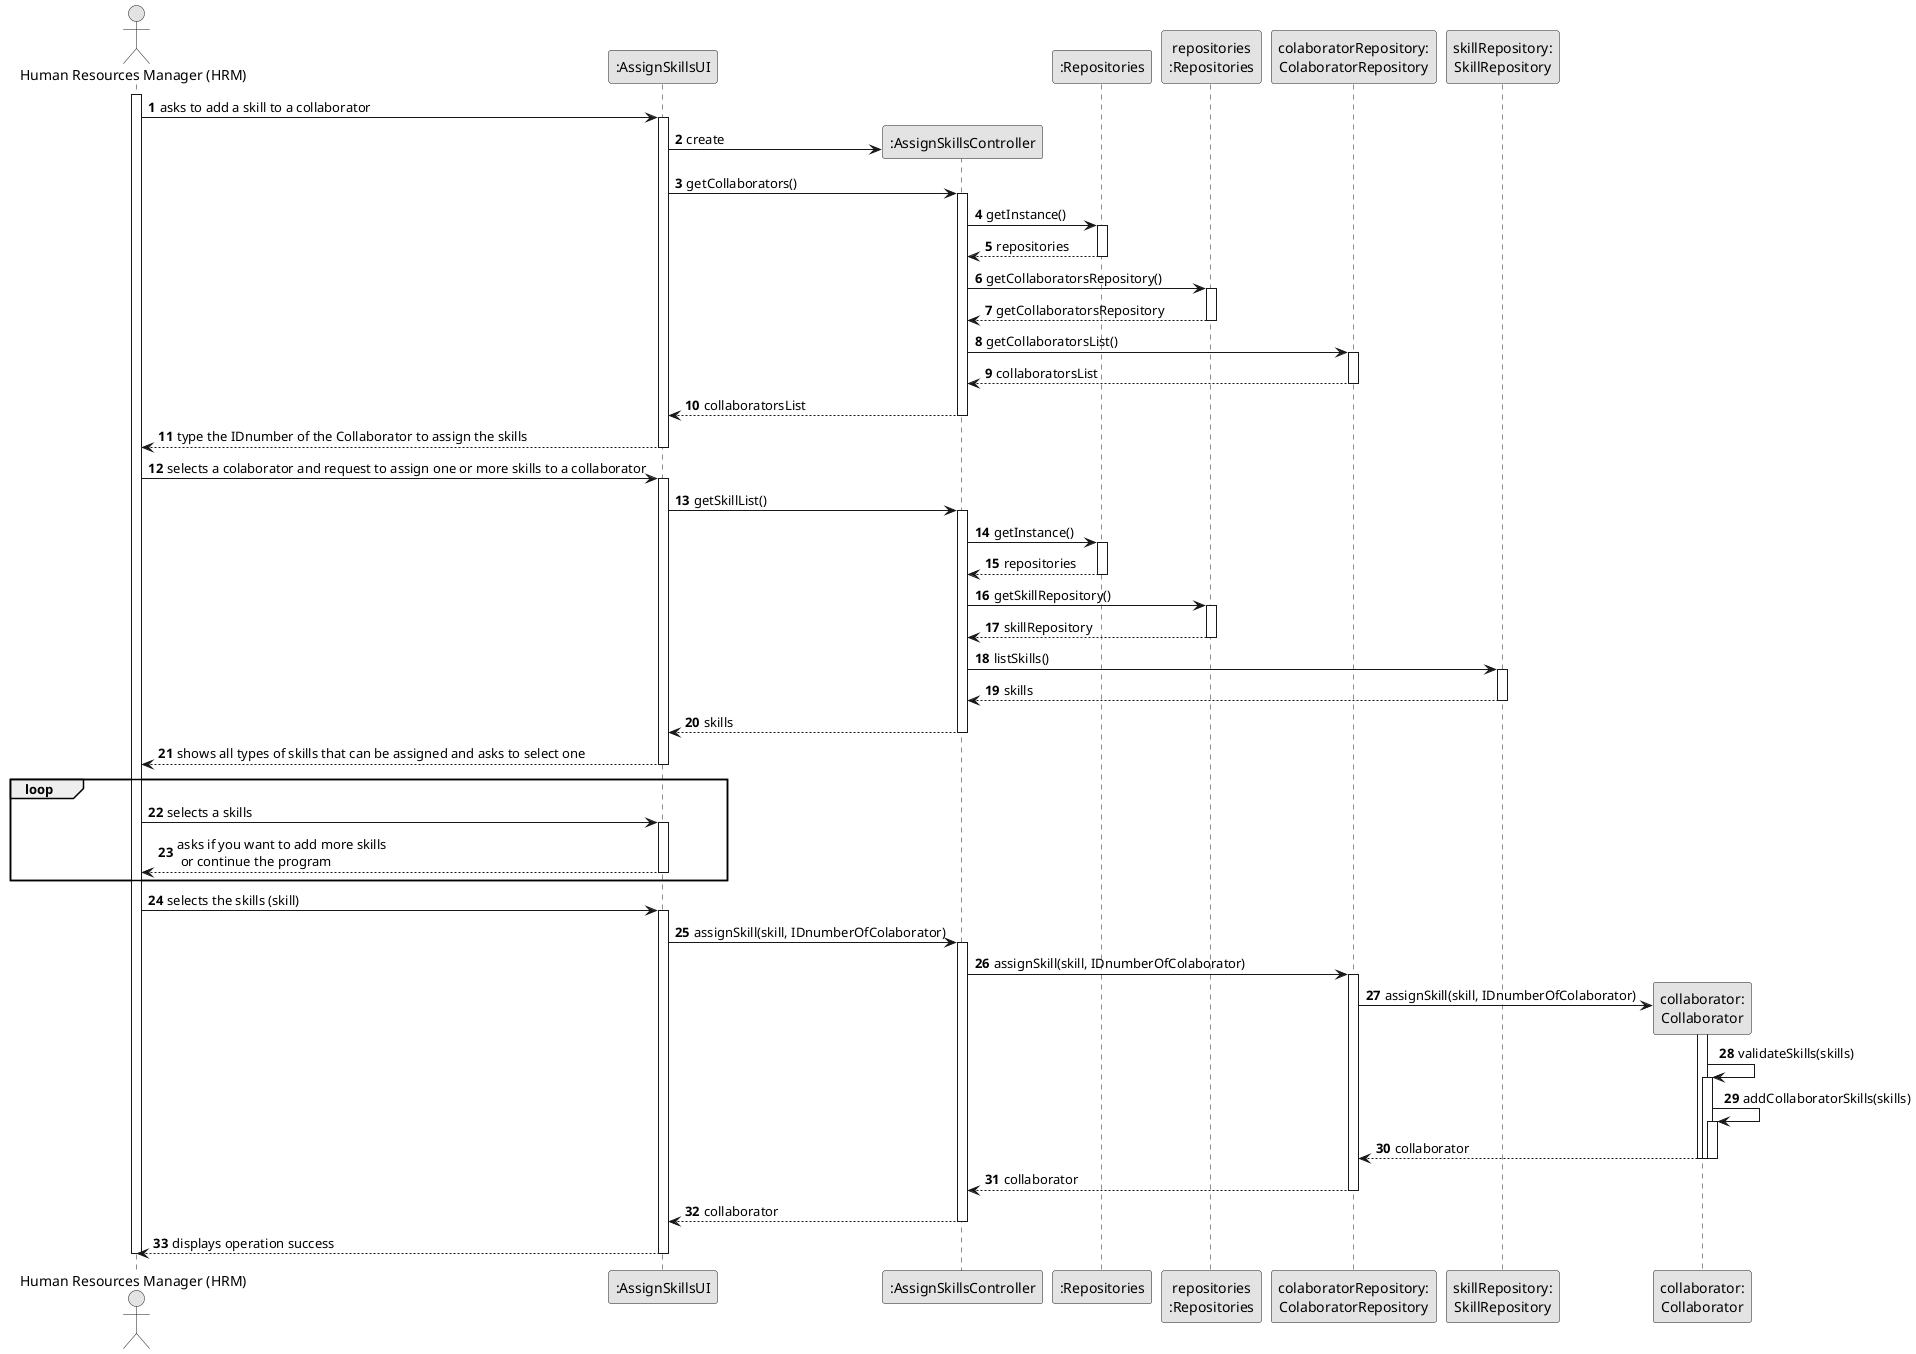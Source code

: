 @startuml
skinparam monochrome true
skinparam packageStyle rectangle
skinparam shadowing false

autonumber

actor "Human Resources Manager (HRM)" as HRM
participant ":AssignSkillsUI" as UI
participant ":AssignSkillsController" as CTRL
participant ":Repositories" as REP
participant "repositories\n:Repositories" as PLAT
participant "colaboratorRepository:\nColaboratorRepository" as CREP
participant "skillRepository:\nSkillRepository" as SKREP
participant "collaborator:\nCollaborator" as collaborator


activate HRM

        HRM -> UI : asks to add a skill to a collaborator

        activate UI

            UI -> CTRL** : create

            UI -> CTRL : getCollaborators()
            activate CTRL

                CTRL -> REP : getInstance()
                activate REP

                    REP --> CTRL: repositories
                deactivate REP

                CTRL -> PLAT : getCollaboratorsRepository()
                activate PLAT

                    PLAT --> CTRL: getCollaboratorsRepository
                deactivate PLAT

                CTRL -> CREP : getCollaboratorsList()
                activate CREP

                    CREP --> CTRL : collaboratorsList
                deactivate CREP

                CTRL --> UI : collaboratorsList
            deactivate CTRL



            UI --> HRM: type the IDnumber of the Collaborator to assign the skills
        deactivate UI


        HRM -> UI : selects a colaborator and request to assign one or more skills to a collaborator

        activate UI
        UI -> CTRL : getSkillList()
           activate CTRL

            CTRL -> REP: getInstance()

                activate REP

                REP --> CTRL: repositories
                deactivate REP

                CTRL -> PLAT: getSkillRepository()
                                   activate PLAT

                                           PLAT --> CTRL: skillRepository
                                   deactivate PLAT
                                   CTRL -> SKREP: listSkills()
                                   activate SKREP

                                           SKREP --> CTRL: skills

                                   deactivate SKREP

                                   CTRL --> UI: skills
                           deactivate CTRL
           UI --> HRM: shows all types of skills that can be assigned and asks to select one
           deactivate UI

        loop

        HRM -> UI : selects a skills
        activate UI

                UI --> HRM: asks if you want to add more skills\n or continue the program
        deactivate UI
        end
        HRM -> UI : selects the skills (skill)

        activate UI

         UI -> CTRL: assignSkill(skill, IDnumberOfColaborator)


                activate CTRL

                        CTRL -> CREP: assignSkill(skill, IDnumberOfColaborator)
                        activate CREP

                                CREP -> collaborator** : assignSkill(skill, IDnumberOfColaborator)
                                activate collaborator
                                        collaborator -> collaborator: validateSkills(skills)
                                        activate collaborator

                                                collaborator -> collaborator: addCollaboratorSkills(skills)

                                                activate collaborator

                                                        collaborator --> CREP: collaborator
                                                deactivate collaborator

                                    deactivate collaborator

                                deactivate collaborator
                                CREP --> CTRL: collaborator
                        deactivate CREP
                        CTRL --> UI: collaborator
                deactivate CTRL


        deactivate CREP
        UI --> HRM : displays operation success
            deactivate UI




deactivate HRM

@enduml